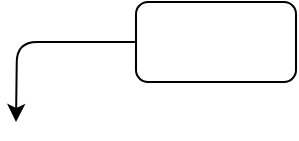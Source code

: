 <mxfile version="15.7.3" type="github">
  <diagram id="_A12FvU20wVsXRucsCNp" name="Page-1">
    <mxGraphModel dx="1038" dy="491" grid="1" gridSize="10" guides="1" tooltips="1" connect="1" arrows="1" fold="1" page="1" pageScale="1" pageWidth="827" pageHeight="1169" math="0" shadow="0">
      <root>
        <mxCell id="0" />
        <mxCell id="1" parent="0" />
        <mxCell id="64XmbE-9OJ4t9fUyWi_k-1" style="edgeStyle=orthogonalEdgeStyle;curved=0;rounded=1;sketch=0;orthogonalLoop=1;jettySize=auto;html=1;" edge="1" parent="1" source="H9oEdeWVfIFOoq2dAVlP-1">
          <mxGeometry relative="1" as="geometry">
            <mxPoint x="270" y="340" as="targetPoint" />
          </mxGeometry>
        </mxCell>
        <mxCell id="H9oEdeWVfIFOoq2dAVlP-1" value="" style="rounded=1;whiteSpace=wrap;html=1;" parent="1" vertex="1">
          <mxGeometry x="330" y="280" width="80" height="40" as="geometry" />
        </mxCell>
      </root>
    </mxGraphModel>
  </diagram>
</mxfile>
